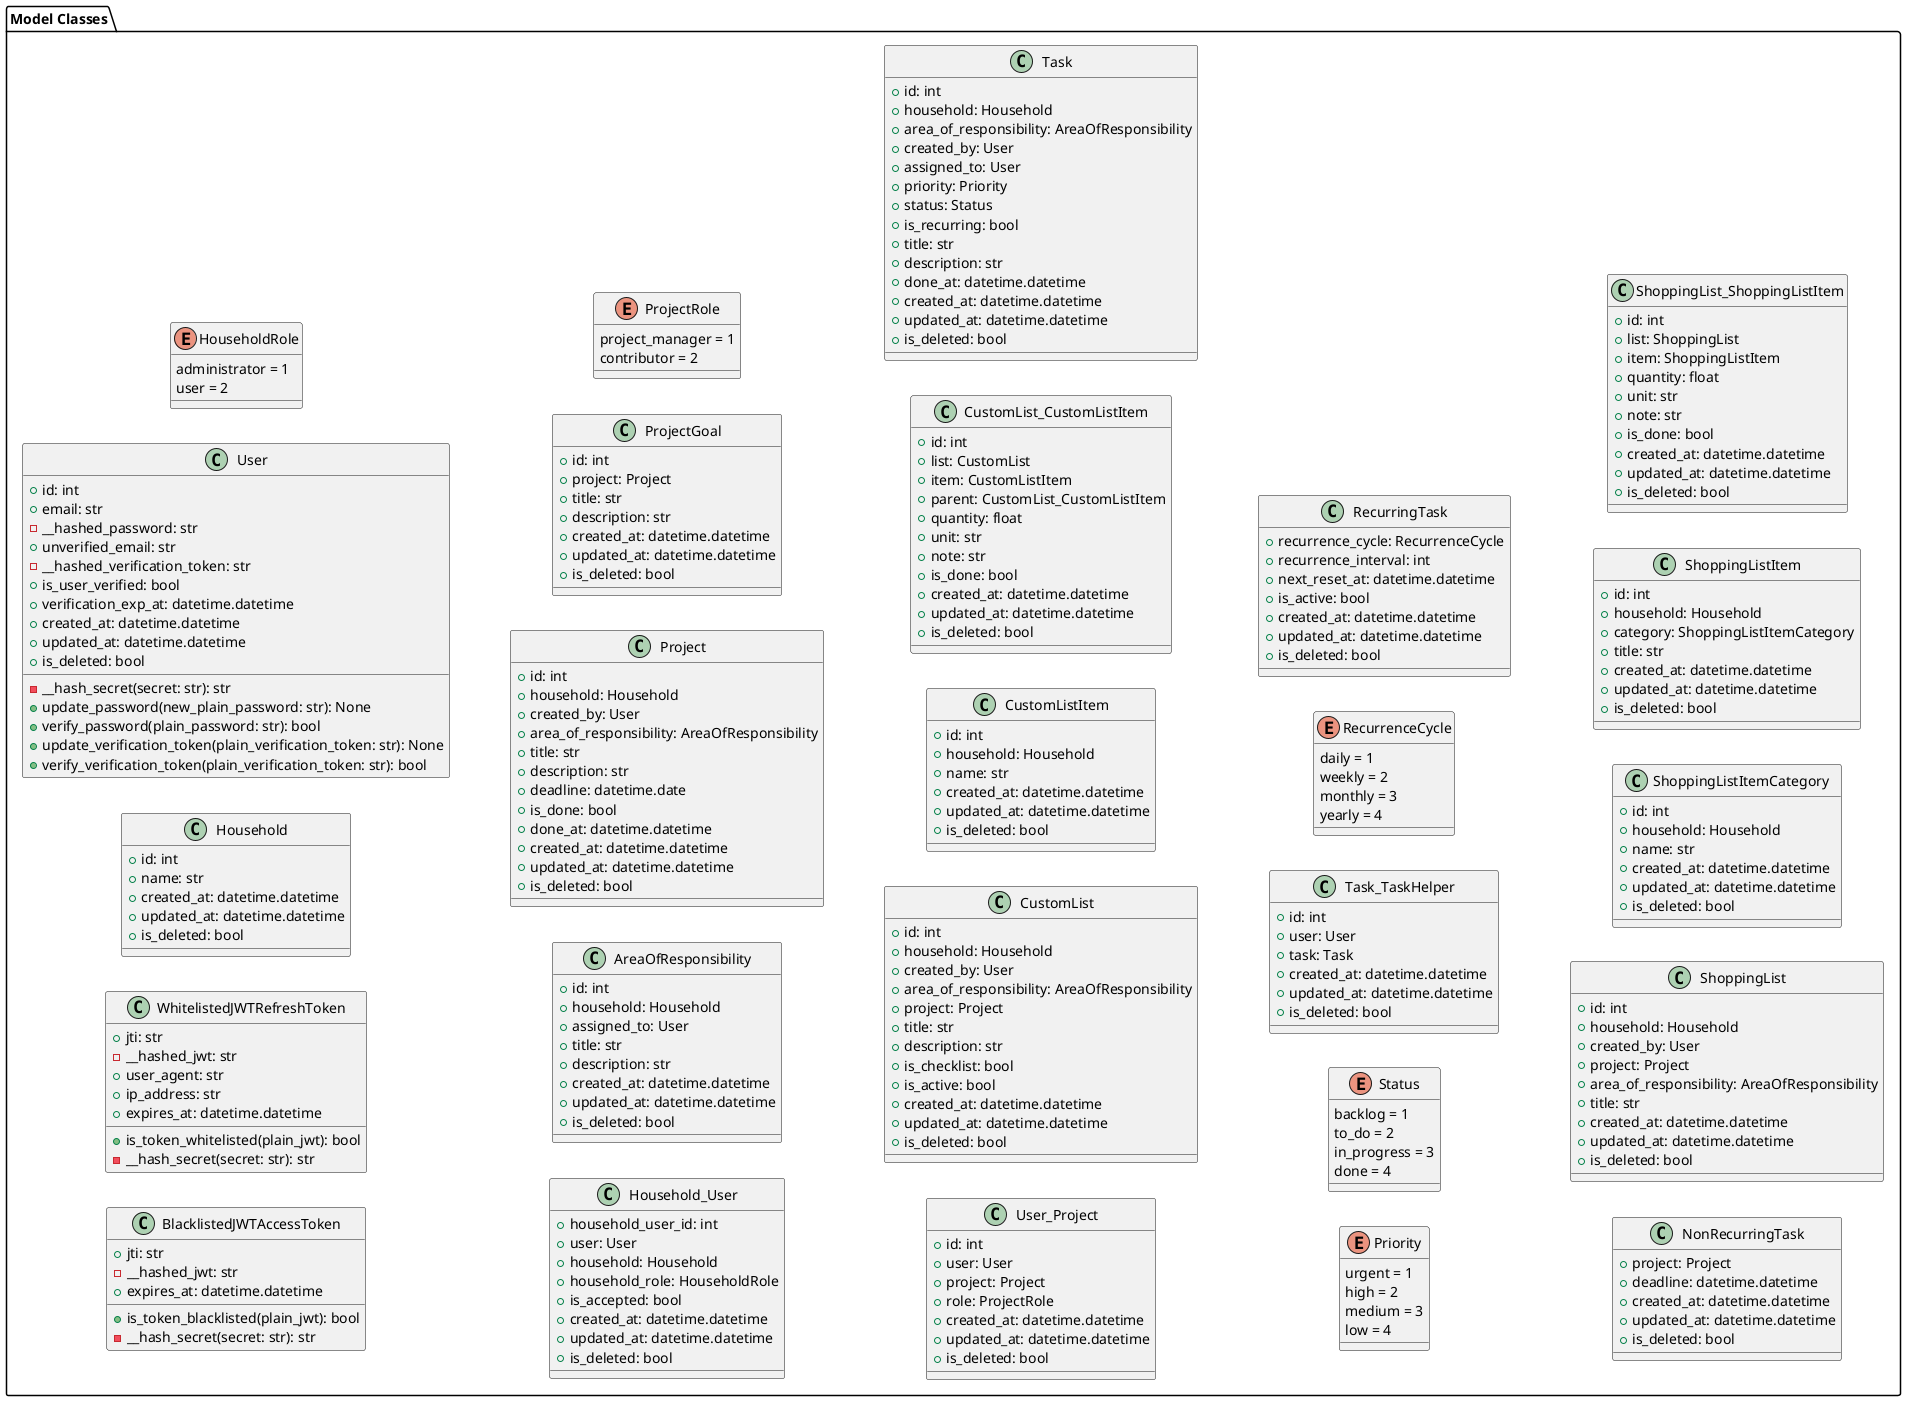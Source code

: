 @startuml
' US = User Story

left to right direction
package "Model Classes" {
    '--------------------------------
    ' Blacklisted JWT Access Token
    '--------------------------------
    Class BlacklistedJWTAccessToken {
        + jti: str
        - __hashed_jwt: str
        + expires_at: datetime.datetime
        + is_token_blacklisted(plain_jwt): bool
        - __hash_secret(secret: str): str
    }

    '--------------------------------
    ' Whitelisted JWT Refresh Token
    '--------------------------------
    Class WhitelistedJWTRefreshToken {
        + jti: str
        - __hashed_jwt: str
        + user_agent: str
        + ip_address: str
        + expires_at: datetime.datetime
        + is_token_whitelisted(plain_jwt): bool
        - __hash_secret(secret: str): str
    }

    '--------------------------------
    ' Household
    '--------------------------------
    Class Household {
        + id: int
        + name: str
        + created_at: datetime.datetime
        + updated_at: datetime.datetime
        + is_deleted: bool
    }

    '--------------------------------
    ' User
    '--------------------------------
    Class User {
        + id: int
        + email: str
        - __hashed_password: str
        + unverified_email: str
        - __hashed_verification_token: str
        + is_user_verified: bool
        + verification_exp_at: datetime.datetime
        + created_at: datetime.datetime
        + updated_at: datetime.datetime
        + is_deleted: bool
        ' methods --------------------------
        - __hash_secret(secret: str): str
        + update_password(new_plain_password: str): None
        + verify_password(plain_password: str): bool
        + update_verification_token(plain_verification_token: str): None
        + verify_verification_token(plain_verification_token: str): bool
    }

    Enum HouseholdRole {
        administrator = 1
        user = 2
    }

    Class Household_User {
        + household_user_id: int
        + user: User
        + household: Household
        + household_role: HouseholdRole
        + is_accepted: bool
        + created_at: datetime.datetime
        + updated_at: datetime.datetime
        + is_deleted: bool
    }

    '--------------------------------
    ' AreaOfResponsibility
    '--------------------------------
    Class AreaOfResponsibility {
        + id: int
        + household: Household
        + assigned_to: User
        + title: str
        + description: str
        + created_at: datetime.datetime
        + updated_at: datetime.datetime
        + is_deleted: bool
    }

    '--------------------------------
    ' Project
    '--------------------------------
    Class Project {
        + id: int
        + household: Household
        + created_by: User
        + area_of_responsibility: AreaOfResponsibility
        + title: str
        + description: str
        + deadline: datetime.date
        + is_done: bool
        + done_at: datetime.datetime
        + created_at: datetime.datetime
        + updated_at: datetime.datetime
        + is_deleted: bool
    }

    Class ProjectGoal {
        + id: int
        + project: Project
        + title: str
        + description: str
        + created_at: datetime.datetime
        + updated_at: datetime.datetime
        + is_deleted: bool
    }

    Enum ProjectRole {
        project_manager = 1
        contributor = 2
    }

    Class User_Project {
        + id: int
        + user: User
        + project: Project
        + role: ProjectRole
        + created_at: datetime.datetime
        + updated_at: datetime.datetime
        + is_deleted: bool
    }

    '--------------------------------
    ' CustomList
    '--------------------------------
    Class CustomList {
        + id: int
        + household: Household
        + created_by: User
        + area_of_responsibility: AreaOfResponsibility
        + project: Project
        + title: str
        + description: str
        + is_checklist: bool
        + is_active: bool
        + created_at: datetime.datetime
        + updated_at: datetime.datetime
        + is_deleted: bool
    }

    Class CustomListItem {
        + id: int
        + household: Household
        + name: str
        + created_at: datetime.datetime
        + updated_at: datetime.datetime
        + is_deleted: bool
    }

    Class CustomList_CustomListItem {
        + id: int
        + list: CustomList
        + item: CustomListItem
        + parent: CustomList_CustomListItem
        + quantity: float
        + unit: str
        + note: str
        + is_done: bool
        + created_at: datetime.datetime
        + updated_at: datetime.datetime
        + is_deleted: bool
    }

    '--------------------------------
    ' Task
    '--------------------------------
    Class Task {
        + id: int
        + household: Household
        + area_of_responsibility: AreaOfResponsibility
        + created_by: User
        + assigned_to: User
        + priority: Priority
        + status: Status
        + is_recurring: bool
        + title: str
        + description: str
        + done_at: datetime.datetime
        + created_at: datetime.datetime
        + updated_at: datetime.datetime
        + is_deleted: bool
    }

    Enum Priority {
        urgent = 1
        high = 2
        medium = 3
        low = 4
    }

    Enum Status {
        backlog = 1
        to_do = 2
        in_progress = 3
        done = 4
    }

    Class Task_TaskHelper {
        + id: int
        + user: User
        + task: Task
        + created_at: datetime.datetime
        + updated_at: datetime.datetime
        + is_deleted: bool
    }

    Enum RecurrenceCycle {
        daily = 1
        weekly = 2
        monthly = 3
        yearly = 4
    }

    Class RecurringTask {
        + recurrence_cycle: RecurrenceCycle
        + recurrence_interval: int
        + next_reset_at: datetime.datetime
        + is_active: bool
        + created_at: datetime.datetime
        + updated_at: datetime.datetime
        + is_deleted: bool
    }

    Class NonRecurringTask {
        + project: Project
        + deadline: datetime.datetime
        + created_at: datetime.datetime
        + updated_at: datetime.datetime
        + is_deleted: bool
    }

    '--------------------------------
    ' ShoppingList
    '--------------------------------
    Class ShoppingList {
        + id: int
        + household: Household
        + created_by: User
        + project: Project
        + area_of_responsibility: AreaOfResponsibility
        + title: str
        + created_at: datetime.datetime
        + updated_at: datetime.datetime
        + is_deleted: bool
    }

    Class ShoppingListItemCategory {
        + id: int
        + household: Household
        + name: str
        + created_at: datetime.datetime
        + updated_at: datetime.datetime
        + is_deleted: bool
    }

    Class ShoppingListItem {
        + id: int
        + household: Household
        + category: ShoppingListItemCategory
        + title: str
        + created_at: datetime.datetime
        + updated_at: datetime.datetime
        + is_deleted: bool
    }

    Class ShoppingList_ShoppingListItem {
        + id: int
        + list: ShoppingList
        + item: ShoppingListItem
        + quantity: float
        + unit: str
        + note: str
        + is_done: bool
        + created_at: datetime.datetime
        + updated_at: datetime.datetime
        + is_deleted: bool
    }
}
newpage

package "Model Relations" {
    Enum HouseholdRole
    Enum ProjectRole
    Enum Priority
    Enum Status
    Enum RecurrenceCycle
    '--------------------------------
    ' Relations
    '--------------------------------
    User "1" *-- "0..*" Household_User : "belongs to"
    Household_User "0..*" --* "1" Household : "belongs to"
    Household_User "0..*" --* "1" HouseholdRole : "has a"

    AreaOfResponsibility "0..*" ---* "1" Household : "belongs to"
    Project "0..*" ---* "1" Household: "belongs to"
    CustomList "0..*" ---* "1" Household: "belongs to"
    CustomListItem "0..*" ---* "1" Household : "belongs to"
    Task "0..*" ---* "1" Household : "belongs to"
    ShoppingList "0..*" ---* "1" Household : "belongs to"
    ShoppingListItem "0..*" ---* "1" Household : "belongs to"
    ShoppingListItemCategory "0..*" ---* "1" Household : "belongs to"

    Project "1" *-- "0..*" ProjectGoal : "has"
    User_Project "0..*" -- "1" Project : "involved in"
    User_Project "0..*" -- "1" ProjectRole : "involved as"

    CustomList "1" *-- "0..*" CustomList_CustomListItem : "consists of"
    CustomList_CustomListItem "0..*" -- "1" CustomListItem : "has a"
    CustomList_CustomListItem "0..*" -- "0..1" CustomList_CustomListItem : "is child of"

    Task "0..*" -- "1" Priority : "has a"
    Task "0..*" -- "1" Status : "has a"
    Task_TaskHelper "0..*" -- "1" Task : "helps"

    RecurringTask  "0..*" - "1" RecurrenceCycle : "has"

    ' Inheritance NonRecurring- and Recurring Tasks from Task
    NonRecurringTask --|> Task : "is a"
    RecurringTask --|> Task : "is a"

    ShoppingList "1" *-- "0..*" ShoppingList_ShoppingListItem : "consists of"
    ShoppingList_ShoppingListItem "0..*" -- "1" ShoppingListItem : "has a"
    ShoppingListItem "0..*" -- "1" ShoppingListItemCategory : "categorized by"

    User "1" --- "0..*" Task : "creator"
    User "1" --- "0..*" Task : "assignee"
    User "1" --- "0..*" Task_TaskHelper : "helps"
    User "1" --- "0..*" Project : "creator"
    User "1" --- "0..*" User_Project : "involved"
    User "1" --- "0..*" CustomList : "creator"
    User "1" --- "0..*" ShoppingList : "creator"
    User "1" --- "0..*" AreaOfResponsibility : "assignee"

    CustomList "0..*" --- "0..1" AreaOfResponsibility : "categorized by"
    Task "0..*" --- "0..1" AreaOfResponsibility : "categorized by"
    Project "0..*" --- "0..1" AreaOfResponsibility : "categorized by"
    ShoppingList "0..*" --- "0..1" AreaOfResponsibility : "categorized by"

    CustomList "0..*" ---o "0..1" Project : "belongs to"
    NonRecurringTask "0..*" ---o "0..1" Project : "belongs to"
    ShoppingList "0..*" ---o "0..1" Project : "belongs to"
}

newpage

package "Services Classes" {
    '--------------------------------
    ' Services MVP only
    '--------------------------------
    Class AuthService {
        + generate_access_jwt(user: User): str
        + generate_refresh_jwt(user: User): str
        + verify_access_jwt(jwt: str): User
        + verify_password(user: User, plain_password: str): bool
        - __query_blacklisted_jwt(user_id, expires_at): List[BlacklistedJWT]
        - __is_jwt_blacklisted(jwt: str, List[BlacklistedJWT]
        + blacklist_jwt(jwt: str, user_id: int, expires_at: datetime.datetime): None
    }
    note bottom
        JWT Access Token Format:
            Header.alg: HS256
            Header.typ: JWT
            Payload.jti: uuid (str)
            Payload.refresh_jti: uuid (str)
            Payload.iss: thementalloadhub
            Payload.iat: issued_at (datetime.datetime)
            Payload.sub: user_id (int)
            Payload.exp: expiration_time (datetime.datetime {now + 5 minutes})
            Signature: HS256

        JWT Refresh Token Format:
            Header.alg: HS256
            Header.typ: JWT
            Payload.jti: uuid (str)
            Payload.iss: thementalloadhub
            Payload.iat: issued_at (datetime.datetime)
            Payload.sub: user_id (int)
            Payload.exp: expiration_time (datetime.datetime {now + 31 days})
            Signature: HS256
    end note

    Class EmailVerificationService {
        + is_email_format_valid(email: str): bool
        + create_verification_token(): str
        + send_verification_mail(verification_link: str): None
        - __create_verification_link(plain_verification_token: str, email: str): str
        + verify_email(user: User, verification_token: str): bool
    }

    Class UserService {
        + query_users_by_mail(email: str): User
        + query_users_by_unverified_mail_and_not_expired_verification(unverified_email: str): User
        + create_user(unverified_email: str, plain_password: str, plain_verification_token: str): User
    }

    Class HouseholdService {
        ' US #12 #13
        + create_household(name: str, creator: User): Household
        ' US #15
        + query_household_list_by_household_admin(household_admin: User): List[Household]
        ' US #13
        + assign_household_role(user: User, role: HouseholdRole): None
    }

    Class TaskService {
    }

    Class RecurringTaskService {
    }

    Class NonRecurringTaskService {
    }

    ' Post MVP:
    Class AreaOfResponsibilityService {}
    Class ProjectService {}
    Class CustomListService {}
    Class CustomListItemService {}
    Class ShoppingListService {}
    Class ShoppingListItemCategoryService {}
    Class ShoppingListItemService
}
@enduml